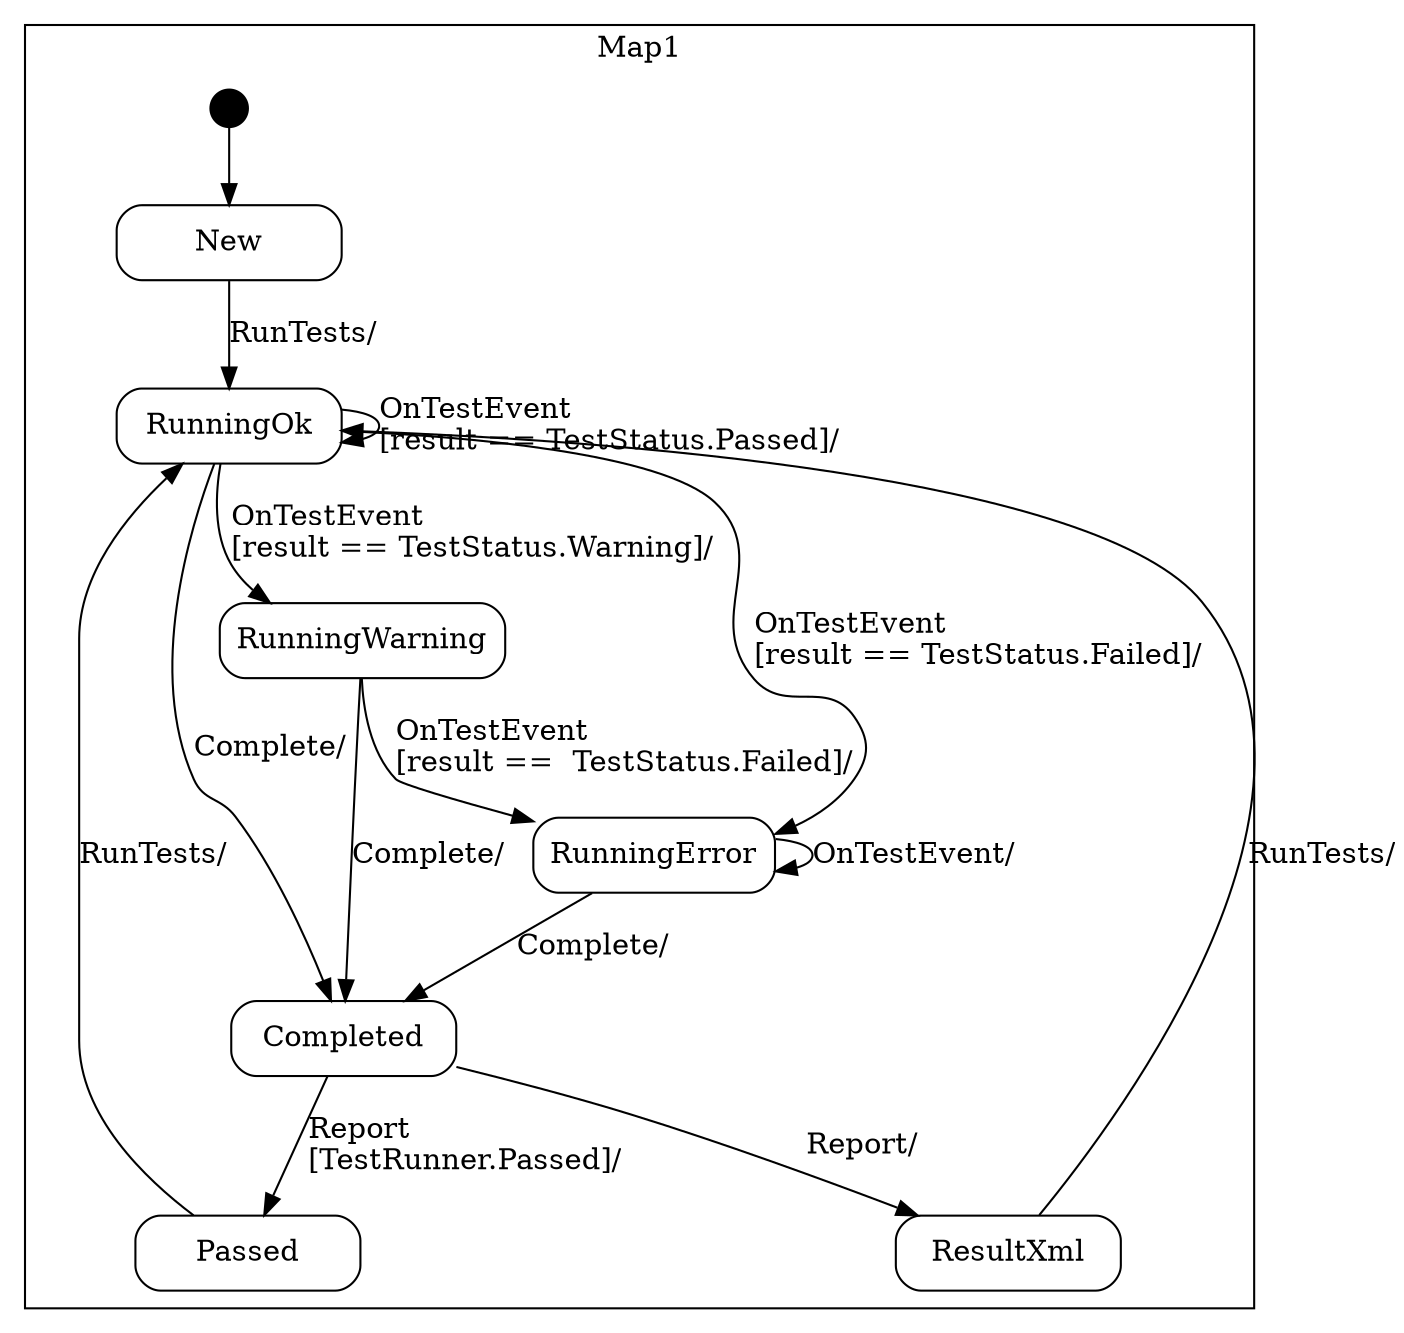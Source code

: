 digraph TestRunnerFsm {

    node
        [shape=Mrecord width=1.5];

    subgraph cluster_Map1 {

        label="Map1";

        //
        // States (Nodes)
        //

        "Map1::New"
            [label="{New}"];

        "Map1::RunningOk"
            [label="{RunningOk}"];

        "Map1::RunningWarning"
            [label="{RunningWarning}"];

        "Map1::RunningError"
            [label="{RunningError}"];

        "Map1::Completed"
            [label="{Completed}"];

        "Map1::Passed"
            [label="{Passed}"];

        "Map1::ResultXml"
            [label="{ResultXml}"];

        "%start"
            [label="" shape=circle style=filled fillcolor=black width=0.25];

        //
        // Transitions (Edges)
        //

        "Map1::New" -> "Map1::RunningOk"
            [label="RunTests/\l"];

        "Map1::RunningOk" -> "Map1::RunningOk"
            [label="OnTestEvent\l\[result == TestStatus.Passed\]/\l"];

        "Map1::RunningOk" -> "Map1::RunningWarning"
            [label="OnTestEvent\l\[result == TestStatus.Warning\]/\l"];

        "Map1::RunningOk" -> "Map1::RunningError"
            [label="OnTestEvent\l\[result == TestStatus.Failed\]/\l"];

        "Map1::RunningOk" -> "Map1::Completed"
            [label="Complete/\l"];

        "Map1::RunningWarning" -> "Map1::RunningError"
            [label="OnTestEvent\l\[result ==  TestStatus.Failed\]/\l"];

        "Map1::RunningWarning" -> "Map1::Completed"
            [label="Complete/\l"];

        "Map1::RunningError" -> "Map1::RunningError"
            [label="OnTestEvent/\l"];

        "Map1::RunningError" -> "Map1::Completed"
            [label="Complete/\l"];

        "Map1::Completed" -> "Map1::Passed"
            [label="Report\l\[TestRunner.Passed\]/\l"];

        "Map1::Completed" -> "Map1::ResultXml"
            [label="Report/\l"];

        "Map1::Passed" -> "Map1::RunningOk"
            [label="RunTests/\l"];

        "Map1::ResultXml" -> "Map1::RunningOk"
            [label="RunTests/\l"];

        "%start" -> "Map1::New"
    }

}
